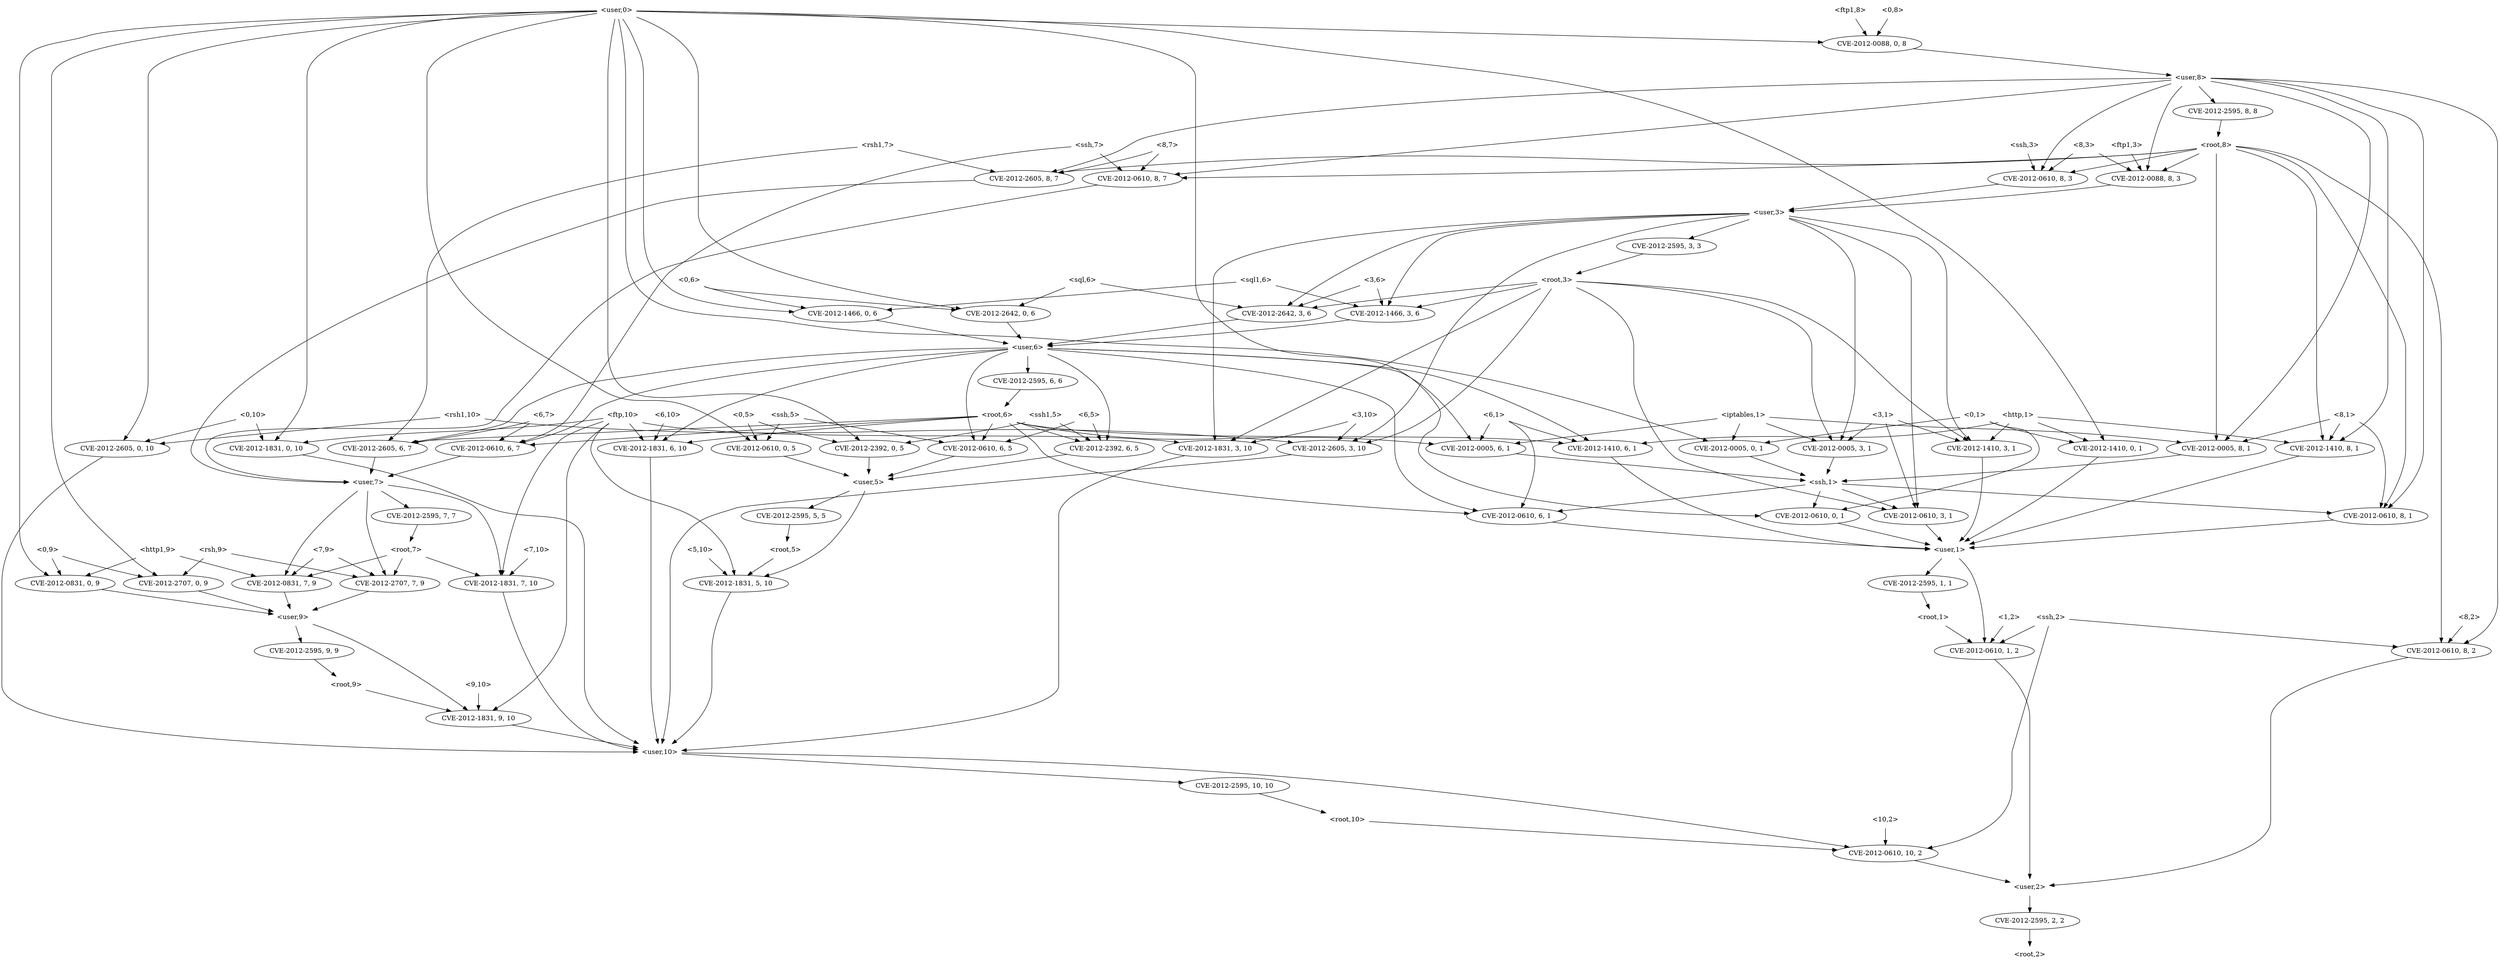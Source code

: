strict digraph {
	graph [bb="0,0,4546.2,2052"];
	node [label="\N"];
	"<8,1>"	 [height=0.5,
		pos="242.18,1170",
		shape=plaintext,
		width=0.75];
	"<v_iptables,8,1>"	 [height=0.5,
		label=<CVE-2012-0005, 8, 1>,
		pos="341.18,1098",
		width=2.4499];
	"<8,1>" -> "<v_iptables,8,1>"	 [pos="e,317.9,1115.5 266.4,1151.9 279.39,1142.7 295.55,1131.3 309.53,1121.4"];
	"<v_ssh,8,1>"	 [height=0.5,
		label=<CVE-2012-0610, 8, 1>,
		pos="227.18,954",
		width=2.4499];
	"<8,1>" -> "<v_ssh,8,1>"	 [pos="e,228.39,972.23 240.98,1151.8 238.38,1114.8 232.24,1027.2 229.1,982.39"];
	"<v_http,8,1>"	 [height=0.5,
		label=<CVE-2012-1410, 8, 1>,
		pos="536.18,1098",
		width=2.4499];
	"<8,1>" -> "<v_http,8,1>"	 [pos="e,481.03,1112.1 269.31,1162.5 314.85,1151.7 407.89,1129.5 471.15,1114.5"];
	"<ssh,1>"	 [height=0.5,
		pos="1009.2,1026",
		shape=plaintext,
		width=0.84028];
	"<v_iptables,8,1>" -> "<ssh,1>"	 [pos="e,978.81,1029 404.07,1085.3 415.72,1083.4 427.8,1081.5 439.18,1080 636.97,1053.7 875.09,1036.1 968.65,1029.7"];
	"<user,1>"	 [height=0.5,
		pos="1212.2,882",
		shape=plaintext,
		width=0.91667];
	"<v_ssh,8,1>" -> "<user,1>"	 [pos="e,1179,885.36 309.05,947.18 508.99,932.97 1016.9,896.88 1168.7,886.09"];
	"<v_http,8,1>" -> "<user,1>"	 [pos="e,1179,882.97 551.73,1080.3 570.61,1060.7 604.17,1028.5 638.18,1008 814.07,901.97 1068.4,885.4 1169,883.16"];
	"<root,5>"	 [height=0.5,
		pos="3897.2,882",
		shape=plaintext,
		width=0.89583];
	"<v_ftp,5,10>"	 [height=0.5,
		label=<CVE-2012-1831, 5, 10>,
		pos="3693.2,810",
		width=2.5686];
	"<root,5>" -> "<v_ftp,5,10>"	 [pos="e,3736.7,825.95 3864.9,869.91 3833.1,859.01 3784.1,842.18 3746.5,829.3"];
	"<user,10>"	 [height=0.5,
		pos="3076.2,450",
		shape=plaintext,
		width=1.0069];
	"<v_ftp,5,10>" -> "<user,10>"	 [pos="e,3112.5,453.34 3667.8,792.66 3634.7,769.18 3581.2,722.57 3581.2,667 3581.2,667 3581.2,667 3581.2,593 3581.2,498.22 3247.3,463.69\
 3122.5,454.09"];
	"<v_root,3,3>"	 [height=0.5,
		label=<CVE-2012-2595, 3, 3>,
		pos="1508.2,1530",
		width=2.4499];
	"<root,3>"	 [height=0.5,
		pos="1603.2,1458",
		shape=plaintext,
		width=0.89583];
	"<v_root,3,3>" -> "<root,3>"	 [pos="e,1579.8,1476.2 1530.7,1512.4 1543,1503.4 1558.3,1492 1571.8,1482.1"];
	"<v_sql,3,6>"	 [height=0.5,
		label=<CVE-2012-2642, 3, 6>,
		pos="2356.2,1386",
		width=2.4499];
	"<root,3>" -> "<v_sql,3,6>"	 [pos="e,2293.6,1398.7 1635.7,1455.4 1731.3,1450.5 2020.2,1434.2 2258.2,1404 2266.4,1403 2275,1401.7 2283.6,1400.4"];
	"<v_sql1,3,6>"	 [height=0.5,
		label=<CVE-2012-1466, 3, 6>,
		pos="2161.2,1386",
		width=2.4499];
	"<root,3>" -> "<v_sql1,3,6>"	 [pos="e,2088.1,1396.2 1635.6,1452.9 1720.7,1442.3 1952.8,1413.1 2078.2,1397.4"];
	"<v_ftp,3,10>"	 [height=0.5,
		label=<CVE-2012-1831, 3, 10>,
		pos="2370.2,1098",
		width=2.5686];
	"<root,3>" -> "<v_ftp,3,10>"	 [pos="e,2317.6,1112.9 1622.5,1439.8 1673,1395.8 1814.9,1278.8 1955.2,1224 2048.3,1187.6 2086,1229.1 2177.2,1188 2200.2,1177.6 2199.2,1164.4\
 2221.2,1152 2248.1,1136.8 2280.2,1124.7 2307.7,1115.9"];
	"<v_http,3,1>"	 [height=0.5,
		label=<CVE-2012-1410, 3, 1>,
		pos="1270.2,1098",
		width=2.4499];
	"<root,3>" -> "<v_http,3,1>"	 [pos="e,1275.8,1116.3 1570.8,1456.6 1492.3,1453.6 1298.2,1434.3 1298.2,1315 1298.2,1315 1298.2,1315 1298.2,1241 1298.2,1200.3 1287,1154.2\
 1278.7,1125.9"];
	"<v_ssh,3,1>"	 [height=0.5,
		label=<CVE-2012-0610, 3, 1>,
		pos="922.18,954",
		width=2.4499];
	"<root,3>" -> "<v_ssh,3,1>"	 [pos="e,871.08,968.8 1570.8,1455.2 1500.8,1450.9 1330.7,1437.4 1192.2,1404 1008.5,1359.7 937.09,1381.3 792.18,1260 724.62,1203.5 665.41\
,1156.4 709.18,1080 741.61,1023.4 810.76,989.9 861.51,972.06"];
	"<v_rsh1,3,10>"	 [height=0.5,
		label=<CVE-2012-2605, 3, 10>,
		pos="2166.2,1098",
		width=2.5686];
	"<root,3>" -> "<v_rsh1,3,10>"	 [pos="e,2122.8,1114 1613.3,1439.9 1639.3,1397.3 1713,1285.2 1803.2,1224 1844,1196.3 1861.5,1204 1908.2,1188 1979.1,1163.6 2061,1135.4 \
2113.1,1117.3"];
	"<v_iptables,3,1>"	 [height=0.5,
		label=<CVE-2012-0005, 3, 1>,
		pos="806.18,1098",
		width=2.4499];
	"<root,3>" -> "<v_iptables,3,1>"	 [pos="e,813.58,1116.1 1570.5,1454 1515.8,1448.3 1402.6,1433.7 1311.2,1404 1101,1335.6 1028.6,1334.6 863.18,1188 843.45,1170.5 827.91,1144.6\
 818.07,1125.2"];
	"<v_sql,0,6>"	 [height=0.5,
		label=<CVE-2012-2642, 0, 6>,
		pos="2551.2,1386",
		width=2.4499];
	"<user,6>"	 [height=0.5,
		pos="2551.2,1314",
		shape=plaintext,
		width=0.91667];
	"<v_sql,0,6>" -> "<user,6>"	 [pos="e,2551.2,1332.1 2551.2,1367.7 2551.2,1360 2551.2,1350.7 2551.2,1342.1"];
	"<v_rsh1,6,7>"	 [height=0.5,
		label=<CVE-2012-2605, 6, 7>,
		pos="2877.2,1098",
		width=2.4499];
	"<user,6>" -> "<v_rsh1,6,7>"	 [pos="e,2885.2,1116 2584.4,1313 2661.5,1312.2 2849.3,1305.5 2888.2,1260 2920.2,1222.6 2903.1,1160.7 2889.2,1125.6"];
	"<v_root,6,6>"	 [height=0.5,
		label=<CVE-2012-2595, 6, 6>,
		pos="2791.2,1242",
		width=2.4499];
	"<user,6>" -> "<v_root,6,6>"	 [pos="e,2742.6,1257.2 2584.3,1303.3 2622.6,1292.2 2686.3,1273.6 2733,1260"];
	"<v_http,6,1>"	 [height=0.5,
		label=<CVE-2012-1410, 6, 1>,
		pos="1929.2,1098",
		width=2.4499];
	"<user,6>" -> "<v_http,6,1>"	 [pos="e,1934.4,1116 2518,1313.3 2416.6,1313.7 2113.1,1310.7 2031.2,1260 1980.9,1228.9 1951.1,1162.8 1937.7,1125.7"];
	"<v_ssh,6,1>"	 [height=0.5,
		label=<CVE-2012-0610, 6, 1>,
		pos="1967.2,954",
		width=2.4499];
	"<user,6>" -> "<v_ssh,6,1>"	 [pos="e,1983.7,971.73 2518,1310.9 2405.4,1302.9 2045.2,1269.5 2045.2,1171 2045.2,1171 2045.2,1171 2045.2,1097 2045.2,1051.1 2013.5,1006.1\
 1990.5,979.39"];
	"<v_ssh1,6,5>"	 [height=0.5,
		label=<CVE-2012-2392, 6, 5>,
		pos="3873.2,1098",
		width=2.4499];
	"<user,6>" -> "<v_ssh1,6,5>"	 [pos="e,3808.9,1110.4 2584.2,1308.8 2652.8,1300 2815.7,1278.9 2952.2,1260 3063.2,1244.7 3343.8,1220.1 3451.2,1188 3487.4,1177.2 3492,1162.8\
 3528.2,1152 3634.5,1120.2 3665.6,1133.5 3775.2,1116 3782.9,1114.8 3790.9,1113.5 3798.8,1112.1"];
	"<v_iptables,6,1>"	 [height=0.5,
		label=<CVE-2012-0005, 6, 1>,
		pos="1697.2,1098",
		width=2.4499];
	"<user,6>" -> "<v_iptables,6,1>"	 [pos="e,1729.7,1114.9 2517.8,1311.4 2412.8,1306 2090,1287.6 1989.2,1260 1916.7,1240.2 1899.5,1228.5 1836.2,1188 1815.2,1174.6 1813.7,1166.1\
 1793.2,1152 1776.1,1140.3 1756.2,1129 1738.9,1119.8"];
	"<v_ssh,6,5>"	 [height=0.5,
		label=<CVE-2012-0610, 6, 5>,
		pos="4068.2,1098",
		width=2.4499];
	"<user,6>" -> "<v_ssh,6,5>"	 [pos="e,4008.1,1111.2 2584.2,1310.5 2671,1303.8 2912.8,1284.2 3113.2,1260 3330.4,1233.7 3384.4,1224.4 3600.2,1188 3741.9,1164.1 3906.8\
,1131.6 3998.2,1113.2"];
	"<v_ftp,6,10>"	 [height=0.5,
		label=<CVE-2012-1831, 6, 10>,
		pos="3076.2,1098",
		width=2.5686];
	"<user,6>" -> "<v_ftp,6,10>"	 [pos="e,3064.6,1115.9 2584.3,1310.7 2662,1305 2853.9,1288.4 2911.2,1260 2976.1,1227.9 3031.7,1160.7 3058.7,1124.1"];
	"<v_ssh,6,7>"	 [height=0.5,
		label=<CVE-2012-0610, 6, 7>,
		pos="2645.2,1098",
		width=2.4499];
	"<user,6>" -> "<v_ssh,6,7>"	 [pos="e,2607.5,1114.4 2547.9,1295.5 2543,1264.3 2537,1197.8 2564.2,1152 2572.3,1138.4 2585.4,1127.6 2598.8,1119.4"];
	"<v_rsh1,3,10>" -> "<user,10>"	 [pos="e,3039.7,453.27 2181.9,1080.1 2203.6,1054.9 2240.2,1005 2240.2,955 2240.2,955 2240.2,955 2240.2,593 2240.2,512.3 2853.5,465.67 3029.5\
,453.95"];
	"<v_ssh,10,2>"	 [height=0.5,
		label=<CVE-2012-0610, 10, 2>,
		pos="1248.2,234",
		width=2.5686];
	"<user,10>" -> "<v_ssh,10,2>"	 [pos="e,1319.2,245.57 3039.8,446.44 2944.7,439.63 2681,419.94 2462.2,396 2034.5,349.2 1524.3,275.78 1329.4,247.07"];
	"<v_root,10,10>"	 [height=0.5,
		label=<CVE-2012-2595, 10, 10>,
		pos="2568.2,378",
		width=2.7013];
	"<user,10>" -> "<v_root,10,10>"	 [pos="e,2643.7,389.41 3039.6,443.97 2959.5,432.92 2766.4,406.31 2653.7,390.79"];
	"<6,5>"	 [height=0.5,
		pos="3564.2,1170",
		shape=plaintext,
		width=0.75];
	"<6,5>" -> "<v_ssh1,6,5>"	 [pos="e,3808.3,1110.3 3591.3,1156.9 3595.8,1155.1 3600.6,1153.4 3605.2,1152 3640.5,1141.3 3732.1,1124 3798.3,1112.1"];
	"<6,5>" -> "<v_ssh,6,5>"	 [pos="e,4005,1110.7 3591.6,1156.3 3596.1,1154.7 3600.7,1153.1 3605.2,1152 3763.3,1112.4 3808.7,1137.9 3970.2,1116 3978.2,1114.9 3986.6\
,1113.6 3994.9,1112.3"];
	"<user,5>"	 [height=0.5,
		pos="3970.2,1026",
		shape=plaintext,
		width=0.91667];
	"<v_ssh1,6,5>" -> "<user,5>"	 [pos="e,3946.3,1044.2 3896.2,1080.4 3908.7,1071.4 3924.4,1060 3938.1,1050.1"];
	"<v_ssh,6,5>" -> "<user,5>"	 [pos="e,3994.3,1044.2 4045,1080.4 4032.3,1071.4 4016.4,1060 4002.6,1050.1"];
	"<root,1>"	 [height=0.5,
		pos="1283.2,738",
		shape=plaintext,
		width=0.89583];
	"<v_ssh,1,2>"	 [height=0.5,
		label=<CVE-2012-0610, 1, 2>,
		pos="1205.2,666",
		width=2.4499];
	"<root,1>" -> "<v_ssh,1,2>"	 [pos="e,1223.7,683.62 1263.9,719.7 1254,710.84 1241.9,699.92 1231.2,690.33"];
	"<user,2>"	 [height=0.5,
		pos="1127.2,162",
		shape=plaintext,
		width=0.91667];
	"<v_ssh,1,2>" -> "<user,2>"	 [pos="e,1127.2,180.05 1188.6,648.27 1165.7,623.26 1127.2,573.63 1127.2,523 1127.2,523 1127.2,523 1127.2,305 1127.2,265 1127.2,218.65 1127.2\
,190.08"];
	"<user,9>"	 [height=0.5,
		pos="2753.2,738",
		shape=plaintext,
		width=0.91667];
	"<v_ftp,9,10>"	 [height=0.5,
		label=<CVE-2012-1831, 9, 10>,
		pos="2929.2,522",
		width=2.5686];
	"<user,9>" -> "<v_ftp,9,10>"	 [pos="e,2876.5,536.85 2755.1,719.7 2759.5,687.5 2773.3,617.88 2812.2,576 2826.9,560.13 2847.3,548.68 2866.9,540.57"];
	"<v_root,9,9>"	 [height=0.5,
		label=<CVE-2012-2595, 9, 9>,
		pos="2906.2,666",
		width=2.4499];
	"<user,9>" -> "<v_root,9,9>"	 [pos="e,2872,682.64 2786.4,721.81 2808.7,711.59 2838.4,698 2862.7,686.91"];
	"<v_ftp,9,10>" -> "<user,10>"	 [pos="e,3040.4,468.04 2962.5,505.12 2982.8,495.44 3009.1,482.97 3031.2,472.43"];
	"<root,9>"	 [height=0.5,
		pos="2929.2,594",
		shape=plaintext,
		width=0.89583];
	"<v_root,9,9>" -> "<root,9>"	 [pos="e,2923.6,612.1 2911.9,647.7 2914.4,639.9 2917.5,630.51 2920.4,621.83"];
	"<v_root,2,2>"	 [height=0.5,
		label=<CVE-2012-2595, 2, 2>,
		pos="1127.2,90",
		width=2.4499];
	"<user,2>" -> "<v_root,2,2>"	 [pos="e,1127.2,108.1 1127.2,143.7 1127.2,135.98 1127.2,126.71 1127.2,118.11"];
	"<root,9>" -> "<v_ftp,9,10>"	 [pos="e,2929.2,540.1 2929.2,575.7 2929.2,567.98 2929.2,558.71 2929.2,550.11"];
	"<user,1>" -> "<v_ssh,1,2>"	 [pos="e,1189.9,683.76 1198.4,863.9 1191.2,853.99 1182.9,840.95 1178.2,828 1161.8,782.71 1155,766.04 1169.2,720 1172.2,710.06 1177.9,700.31\
 1183.8,691.93"];
	"<v_root,1,1>"	 [height=0.5,
		label=<CVE-2012-2595, 1, 1>,
		pos="1275.2,810",
		width=2.4499];
	"<user,1>" -> "<v_root,1,1>"	 [pos="e,1259.8,828.1 1227.8,863.7 1235.4,855.22 1244.7,844.86 1253.1,835.58"];
	"<v_root,1,1>" -> "<root,1>"	 [pos="e,1281.2,756.1 1277.2,791.7 1278,783.98 1279.1,774.71 1280.1,766.11"];
	"<3,6>"	 [height=0.5,
		pos="2100.2,1458",
		shape=plaintext,
		width=0.75];
	"<3,6>" -> "<v_sql1,3,6>"	 [pos="e,2146.3,1404.1 2115.3,1439.7 2122.6,1431.3 2131.5,1421.1 2139.5,1411.9"];
	"<3,6>" -> "<v_sql,3,6>"	 [pos="e,2296.2,1399.2 2127.3,1445.1 2131.9,1443.3 2136.6,1441.5 2141.2,1440 2188.9,1424.3 2243.8,1410.9 2286.2,1401.4"];
	"<v_sql1,3,6>" -> "<user,6>"	 [pos="e,2518.1,1321 2225.3,1373.6 2285.2,1362.8 2377.3,1346.4 2457.2,1332 2473.8,1329 2492,1325.7 2508,1322.8"];
	"<v_sql,3,6>" -> "<user,6>"	 [pos="e,2518.1,1326.9 2398,1370 2430.6,1358.3 2475.6,1342.1 2508.4,1330.4"];
	"<5,10>"	 [height=0.5,
		pos="3693.2,882",
		shape=plaintext,
		width=0.78472];
	"<5,10>" -> "<v_ftp,5,10>"	 [pos="e,3693.2,828.1 3693.2,863.7 3693.2,855.98 3693.2,846.71 3693.2,838.11"];
	"<v_ftp,7,10>"	 [height=0.5,
		label=<CVE-2012-1831, 7, 10>,
		pos="3216.2,810",
		width=2.5686];
	"<v_ftp,7,10>" -> "<user,10>"	 [pos="e,3098.6,468.03 3207.9,791.97 3195.9,765.77 3175.2,713.7 3175.2,667 3175.2,667 3175.2,667 3175.2,593 3175.2,544.38 3135.6,500.5 \
3106.5,474.78"];
	"<9,10>"	 [height=0.5,
		pos="2850.2,594",
		shape=plaintext,
		width=0.78472];
	"<9,10>" -> "<v_ftp,9,10>"	 [pos="e,2910.2,539.86 2869.7,575.7 2879.6,566.9 2891.8,556.08 2902.6,546.54"];
	"<0,6>"	 [height=0.5,
		pos="2807.2,1458",
		shape=plaintext,
		width=0.75];
	"<v_sql1,0,6>"	 [height=0.5,
		label=<CVE-2012-1466, 0, 6>,
		pos="2746.2,1386",
		width=2.4499];
	"<0,6>" -> "<v_sql1,0,6>"	 [pos="e,2761.1,1404.1 2792.1,1439.7 2784.8,1431.3 2775.9,1421.1 2767.8,1411.9"];
	"<0,6>" -> "<v_sql,0,6>"	 [pos="e,2611.2,1399.2 2780.1,1445.1 2775.5,1443.3 2770.7,1441.5 2766.2,1440 2718.5,1424.3 2663.5,1410.9 2621.1,1401.4"];
	"<v_sql1,0,6>" -> "<user,6>"	 [pos="e,2584.2,1326.9 2704.3,1370 2671.8,1358.3 2626.8,1342.1 2594,1330.4"];
	"<8,2>"	 [height=0.5,
		pos="56.182,738",
		shape=plaintext,
		width=0.75];
	"<v_ssh,8,2>"	 [height=0.5,
		label=<CVE-2012-0610, 8, 2>,
		pos="111.18,666",
		width=2.4499];
	"<8,2>" -> "<v_ssh,8,2>"	 [pos="e,97.743,684.1 69.777,719.7 76.304,711.39 84.25,701.28 91.428,692.14"];
	"<v_ssh,8,2>" -> "<user,2>"	 [pos="e,1094.2,163.59 182.6,655.25 300.07,637.2 521.18,593.81 521.18,523 521.18,523 521.18,523 521.18,305 521.18,189.29 945.32,167.8 1083.9\
,163.87"];
	"<root,10>"	 [height=0.5,
		pos="2149.2,306",
		shape=plaintext,
		width=1];
	"<v_root,10,10>" -> "<root,10>"	 [pos="e,2185.4,313.05 2498.5,365.36 2412.5,350.99 2268.6,326.95 2195.3,314.7"];
	"<root,10>" -> "<v_ssh,10,2>"	 [pos="e,1332.5,241.55 2113,302.19 1983.3,292.11 1538.7,257.57 1342.5,242.33"];
	"<ftp,10>"	 [height=0.5,
		pos="3296.2,1170",
		shape=plaintext,
		width=0.89583];
	"<ftp,10>" -> "<v_ftp,9,10>"	 [pos="e,3002.1,533.1 3299,1151.9 3308.3,1093.9 3337.2,900.23 3337.2,739 3337.2,739 3337.2,739 3337.2,665 3337.2,596.86 3131.6,553.91 3012.3\
,534.72"];
	"<v_ftp,0,10>"	 [height=0.5,
		label=<CVE-2012-1831, 0, 10>,
		pos="3674.2,1098",
		width=2.5686];
	"<ftp,10>" -> "<v_ftp,0,10>"	 [pos="e,3606.6,1110.4 3328.4,1161.9 3343,1158.7 3360.4,1155.1 3376.2,1152 3450.8,1137.4 3536.2,1122.4 3596.4,1112.1"];
	"<ftp,10>" -> "<v_ftp,5,10>"	 [pos="e,3670.2,827.52 3308.5,1151.8 3322.2,1133.2 3345.3,1103.2 3368.2,1080 3467.6,979.48 3601.8,877.63 3661.9,833.59"];
	"<ftp,10>" -> "<v_ftp,3,10>"	 [pos="e,2449.9,1107.2 3263.8,1165.7 3227.3,1162.1 3166,1156.1 3113.2,1152 2862.3,1132.4 2799,1136 2548.2,1116 2519.5,1113.7 2488.3,1110.9\
 2460.1,1108.1"];
	"<ftp,10>" -> "<v_ftp,7,10>"	 [pos="e,3230.7,828.11 3291.5,1151.7 3284.8,1125 3273.2,1072.5 3273.2,1027 3273.2,1027 3273.2,1027 3273.2,953 3273.2,912.46 3269.5,901.1\
 3253.2,864 3248.9,854.4 3242.9,844.74 3236.9,836.35"];
	"<ftp,10>" -> "<v_ftp,6,10>"	 [pos="e,3122.2,1113.6 3263.7,1158.7 3229.1,1147.7 3173.6,1130 3131.9,1116.7"];
	"<v_ftp,0,10>" -> "<user,10>"	 [pos="e,3112.6,454.04 3601.2,1086.9 3527.7,1072 3425.2,1036.7 3425.2,955 3425.2,955 3425.2,955 3425.2,593 3425.2,545.79 3406.5,530.14 \
3367.2,504 3327.8,477.82 3194.4,461.87 3122.7,454.99"];
	"<v_ftp,3,10>" -> "<user,10>"	 [pos="e,3072.3,468.39 2408.5,1081.6 2550.3,1024.5 3037.8,828.41 3038.2,828 3064.2,797.04 3057.2,779.45 3057.2,739 3057.2,739 3057.2,739\
 3057.2,593 3057.2,552.86 3064.7,506.9 3070.3,478.4"];
	"<v_ftp,6,10>" -> "<user,10>"	 [pos="e,3080,468.39 3080.9,1079.8 3087.3,1055.8 3098.2,1011 3102.2,972 3103.8,956.08 3102.5,952 3102.2,936 3100.6,848.4 3095.2,826.61 \
3095.2,739 3095.2,739 3095.2,739 3095.2,593 3095.2,552.86 3087.6,506.9 3082,478.4"];
	"<v_ssh,10,2>" -> "<user,2>"	 [pos="e,1156.8,180.12 1220.1,216.76 1203.9,207.41 1183.4,195.52 1165.7,185.29"];
	"<root,2>"	 [height=0.5,
		pos="1127.2,18",
		shape=plaintext,
		width=0.89583];
	"<user,8>"	 [height=0.5,
		pos="456.18,1890",
		shape=plaintext,
		width=0.91667];
	"<user,8>" -> "<v_http,8,1>"	 [pos="e,495.53,1114 423.01,1885.7 388.48,1880.6 334.85,1867.9 301.18,1836 270.19,1806.7 265.18,1789.7 265.18,1747 265.18,1747 265.18,1747\
 265.18,1385 265.18,1257.9 334.72,1234.8 431.18,1152 447.35,1138.1 467.79,1126.7 486.32,1118.1"];
	"<v_ssh,8,3>"	 [height=0.5,
		label=<CVE-2012-0610, 8, 3>,
		pos="728.18,1674",
		width=2.4499];
	"<user,8>" -> "<v_ssh,8,3>"	 [pos="e,724.25,1692.3 489.53,1879 539.16,1862.5 632.65,1825.2 689.18,1764 705.38,1746.5 715.59,1721.1 721.48,1701.9"];
	"<user,8>" -> "<v_ssh,8,1>"	 [pos="e,210.31,971.89 422.88,1885.2 378.26,1879.2 297.38,1865 234.18,1836 172.86,1807.8 111.18,1814.5 111.18,1747 111.18,1747 111.18,1747\
 111.18,1169 111.18,1092.3 169.54,1016.7 203.47,979.28"];
	"<v_rsh1,8,7>"	 [height=0.5,
		label=<CVE-2012-2605, 8, 7>,
		pos="1504.2,1674",
		width=2.4499];
	"<user,8>" -> "<v_rsh1,8,7>"	 [pos="e,1487,1691.7 489.44,1886.7 634.51,1876.1 1212.3,1830.8 1380.2,1764 1418.5,1748.8 1456,1719.2 1479.5,1698.4"];
	"<user,8>" -> "<v_ssh,8,2>"	 [pos="e,69.998,682.03 422.73,1888 363.14,1885.3 235.54,1874.9 136.18,1836 69.271,1809.8 1.1816,1818.9 1.1816,1747 1.1816,1747 1.1816,1747\
 1.1816,809 1.1816,768.55 -3.5449,752.76 20.182,720 30.395,705.9 45.604,694.95 60.677,686.77"];
	"<v_ftp1,8,3>"	 [height=0.5,
		label=<CVE-2012-0088, 8, 3>,
		pos="533.18,1674",
		width=2.4499];
	"<user,8>" -> "<v_ftp1,8,3>"	 [pos="e,531.42,1692.2 471.47,1872 479.6,1862.1 489.14,1849.1 495.18,1836 515.65,1791.7 525.68,1735.4 530.12,1702.4"];
	"<v_ssh,8,7>"	 [height=0.5,
		label=<CVE-2012-0610, 8, 7>,
		pos="1309.2,1674",
		width=2.4499];
	"<user,8>" -> "<v_ssh,8,7>"	 [pos="e,1255.8,1688.4 489.36,1880.7 616.88,1848.7 1076.8,1733.3 1246.1,1690.8"];
	"<user,8>" -> "<v_iptables,8,1>"	 [pos="e,329.41,1116 423.17,1887.6 382.75,1884.3 314.26,1873.1 270.18,1836 236.56,1807.7 227.18,1790.9 227.18,1747 227.18,1747 227.18,1747\
 227.18,1313 227.18,1272.5 291.7,1171.8 323.66,1124.4"];
	"<v_root,8,8>"	 [height=0.5,
		label=<CVE-2012-2595, 8, 8>,
		pos="398.18,1818",
		width=2.4499];
	"<user,8>" -> "<v_root,8,8>"	 [pos="e,412.35,1836.1 441.84,1871.7 434.89,1863.3 426.41,1853.1 418.78,1843.9"];
	"<user,3>"	 [height=0.5,
		pos="1450.2,1602",
		shape=plaintext,
		width=0.91667];
	"<v_ssh,8,3>" -> "<user,3>"	 [pos="e,1416.8,1606.2 806.13,1665.4 957.8,1650.7 1288.1,1618.7 1406.7,1607.2"];
	"<user,7>"	 [height=0.5,
		pos="2877.2,1026",
		shape=plaintext,
		width=0.91667];
	"<v_rsh1,8,7>" -> "<user,7>"	 [pos="e,2844,1029.4 1590.2,1669.8 1729.1,1663.8 1990.4,1648.8 2021.2,1620 2104.2,1542.4 1982.5,1447 2064.2,1368 2148.6,1286.2 2220.6,1383.6\
 2326.2,1332 2367.4,1311.9 2369.1,1293.8 2400.2,1260 2435.2,1221.9 2503.3,1105.8 2548.2,1080 2596.1,1052.5 2755.7,1036.5 2833.6,\
1030.2"];
	"<v_ftp1,8,3>" -> "<user,3>"	 [pos="e,1416.9,1603.9 595.25,1661.2 607.14,1659.2 619.52,1657.4 631.18,1656 926.43,1620.9 1284.5,1607.8 1406.8,1604.2"];
	"<v_ssh,8,7>" -> "<user,7>"	 [pos="e,2843.9,1029 1373.6,1661.6 1546.4,1630.8 2007.2,1547.1 2007.2,1531 2007.2,1531 2007.2,1531 2007.2,1457 2007.2,1415.4 2010,1400.3\
 2036.2,1368 2053.8,1346.3 2449.2,1133.2 2471.2,1116 2488.8,1102.3 2486.3,1090.1 2506.2,1080 2562.8,1051.2 2748.6,1035.5 2833.8,\
1029.7"];
	"<root,8>"	 [height=0.5,
		pos="417.18,1746",
		shape=plaintext,
		width=0.89583];
	"<v_root,8,8>" -> "<root,8>"	 [pos="e,412.54,1764.1 402.88,1799.7 405,1791.9 407.54,1782.5 409.9,1773.8"];
	"<user,3>" -> "<v_sql,3,6>"	 [pos="e,2319.8,1402.5 1483.3,1599.7 1560.9,1596.2 1760.6,1584.1 1923.2,1548 2020.7,1526.3 2042.5,1510.8 2136.2,1476 2197,1453.4 2266.2\
,1425 2310.5,1406.4"];
	"<user,3>" -> "<v_sql1,3,6>"	 [pos="e,2131.4,1403.2 1483.4,1601 1555.6,1600.2 1731,1593.1 1869.2,1548 1963.4,1517.2 1977.4,1487.8 2064.2,1440 2083.4,1429.4 2104.7,1417.8\
 2122.5,1408.1"];
	"<user,3>" -> "<v_ftp,3,10>"	 [pos="e,2347.1,1115.5 1483.3,1599.6 1538.5,1596.3 1652.3,1585.2 1740.2,1548 1742.3,1547.1 2212,1211.9 2338.9,1121.3"];
	"<user,3>" -> "<v_http,3,1>"	 [pos="e,1255.8,1116.1 1417,1597.5 1349.4,1588.2 1202.2,1556.9 1202.2,1459 1202.2,1459 1202.2,1459 1202.2,1241 1202.2,1196.6 1229.6,1151.4\
 1249.6,1124.3"];
	"<user,3>" -> "<v_ssh,3,1>"	 [pos="e,845.7,963.07 1416.8,1600 1295.9,1596.2 885.16,1581 837.18,1548 657.74,1424.6 635.35,1290.2 692.18,1080 701.85,1044.2 704.89,1030.7\
 734.18,1008 763.23,985.52 801.34,972.57 835.66,965.12"];
	"<user,3>" -> "<v_root,3,3>"	 [pos="e,1494,1548.1 1464.5,1583.7 1471.5,1575.3 1480,1565.1 1487.6,1555.9"];
	"<user,3>" -> "<v_rsh1,3,10>"	 [pos="e,2133.7,1115 1483.4,1595.5 1573.7,1579.6 1817.2,1530.2 1817.2,1459 1817.2,1459 1817.2,1459 1817.2,1313 1817.2,1277.3 2032,1165.9\
 2124.6,1119.5"];
	"<user,3>" -> "<v_iptables,3,1>"	 [pos="e,806.18,1116 1416.9,1600.9 1285,1599.4 806.18,1585.4 806.18,1459 806.18,1459 806.18,1459 806.18,1241 806.18,1201 806.18,1154.7 \
806.18,1126.1"];
	"<user,0>"	 [height=0.5,
		pos="3074.2,2034",
		shape=plaintext,
		width=0.91667];
	"<v_ssh,0,5>"	 [height=0.5,
		label=<CVE-2012-0610, 0, 5>,
		pos="4458.2,1098",
		width=2.4499];
	"<user,0>" -> "<v_ssh,0,5>"	 [pos="e,4451.1,1116.2 3107.2,2033.1 3314.1,2033.2 4423.2,2027.7 4423.2,1891 4423.2,1891 4423.2,1891 4423.2,1241 4423.2,1199.8 4437.2,1153.9\
 4447.5,1125.7"];
	"<v_http1,0,9>"	 [height=0.5,
		label=<CVE-2012-0831, 0, 9>,
		pos="2551.2,810",
		width=2.4499];
	"<user,0>" -> "<v_http1,0,9>"	 [pos="e,2562.6,828.19 3104.3,2015.9 3140.7,1992.7 3197.2,1947.6 3197.2,1891 3197.2,1891 3197.2,1891 3197.2,1169 3197.2,890.88 2865.5,1051.4\
 2632.2,900 2606.4,883.25 2583.5,856.34 2568.7,836.48"];
	"<v_rsh,0,9>"	 [height=0.5,
		label=<CVE-2012-2707, 0, 9>,
		pos="2356.2,810",
		width=2.4499];
	"<user,0>" -> "<v_rsh,0,9>"	 [pos="e,2399.4,825.79 3107.2,2029.3 3174.1,2019.7 3319.2,1987.9 3319.2,1891 3319.2,1891 3319.2,1891 3319.2,1313 3319.2,1250.4 3282.4,1243.9\
 3254.2,1188 3230.1,1140.3 3230.1,1125 3201.2,1080 3178.8,1045.2 3178.1,1028.5 3142.2,1008 3050.8,955.86 3011.2,993.31 2908.2,972\
 2784,946.33 2753.9,935.47 2632.2,900 2554,877.21 2464.4,847.68 2409,829.03"];
	"<v_ssh1,0,5>"	 [height=0.5,
		label=<CVE-2012-2392, 0, 5>,
		pos="4263.2,1098",
		width=2.4499];
	"<user,0>" -> "<v_ssh1,0,5>"	 [pos="e,4198.8,1110.4 3107.5,2031.7 3278.3,2024.8 4049.2,1988.3 4049.2,1891 4049.2,1891 4049.2,1891 4049.2,1241 4049.2,1194 4069.2,1180.9\
 4106.2,1152 4130.1,1133.3 4161,1121 4189,1113"];
	"<v_iptables,0,1>"	 [height=0.5,
		label=<CVE-2012-0005, 0, 1>,
		pos="1038.2,1098",
		width=2.4499];
	"<user,0>" -> "<v_iptables,0,1>"	 [pos="e,1042.9,1116.1 3041.1,2032.7 2879.5,2030.8 2171.5,2020.4 1955.2,1980 1431.6,1882.1 1218.1,1920.4 837.18,1548 778.22,1490.3 754.8\
,1441.5 792.18,1368 853.76,1246.9 977.6,1309.1 1039.2,1188 1048.9,1168.9 1047.8,1144.4 1044.7,1126"];
	"<v_rsh1,0,10>"	 [height=0.5,
		label=<CVE-2012-2605, 0, 10>,
		pos="3470.2,1098",
		width=2.5686];
	"<user,0>" -> "<v_rsh1,0,10>"	 [pos="e,3427.2,1113.9 3107.7,2030.5 3170.1,2025.1 3300.9,2010.3 3333.2,1980 3363,1951.9 3357.2,1932 3357.2,1891 3357.2,1891 3357.2,1891\
 3357.2,1241 3357.2,1200.6 3352.2,1184.6 3376.2,1152 3386.8,1137.6 3402.5,1126.6 3418.1,1118.4"];
	"<v_ftp1,0,8>"	 [height=0.5,
		label=<CVE-2012-0088, 0, 8>,
		pos="611.18,1962",
		width=2.4499];
	"<user,0>" -> "<v_ftp1,0,8>"	 [pos="e,692.16,1969.2 3041.1,2032.7 2839.4,2031 1753.2,2019.9 868.18,1980 813.13,1977.5 751.53,1973.5 702.44,1970"];
	"<user,0>" -> "<v_sql,0,6>"	 [pos="e,2588.6,1402.4 3041.1,2022.7 3017.8,2014.2 2986.9,2000.2 2965.2,1980 2931.6,1948.9 2913.2,1936.8 2913.2,1891 2913.2,1891 2913.2\
,1891 2913.2,1745 2913.2,1569.6 2695.8,1451.1 2597.9,1406.6"];
	"<user,0>" -> "<v_ftp,0,10>"	 [pos="e,3603.4,1109.6 3107.2,2029.4 3208.7,2017.6 3509.2,1975.5 3509.2,1891 3509.2,1891 3509.2,1891 3509.2,1241 3509.2,1200.6 3501.6,1182.5\
 3528.2,1152 3545.1,1132.6 3569.6,1120.3 3593.8,1112.5"];
	"<user,0>" -> "<v_sql1,0,6>"	 [pos="e,2787.8,1402 3044.1,2015.9 3007.7,1992.7 2951.2,1947.6 2951.2,1891 2951.2,1891 2951.2,1891 2951.2,1745 2951.2,1666.1 2864.2,1463.9\
 2843.2,1440 2830.7,1425.8 2813.4,1414.6 2796.9,1406.3"];
	"<v_http,0,1>"	 [height=0.5,
		label=<CVE-2012-1410, 0, 1>,
		pos="1465.2,1098",
		width=2.4499];
	"<user,0>" -> "<v_http,0,1>"	 [pos="e,1513.6,1113.1 3041,2031.7 2870.7,2024.8 2102.2,1988 2102.2,1891 2102.2,1891 2102.2,1891 2102.2,1673 2102.2,1447 1741.2,1541 1741.2\
,1315 1741.2,1315 1741.2,1315 1741.2,1241 1741.2,1192.4 1604.1,1141.8 1523.2,1116.1"];
	"<v_ssh,0,1>"	 [height=0.5,
		label=<CVE-2012-0610, 0, 1>,
		pos="1154.2,954",
		width=2.4499];
	"<user,0>" -> "<v_ssh,0,1>"	 [pos="e,1221.2,965.75 3040.8,2032.3 2901.2,2029.4 2365.1,2015.9 2200.2,1980 2092.7,1956.6 1969.2,2001 1969.2,1891 1969.2,1891 1969.2,1891\
 1969.2,1601 1969.2,1362.7 1874.1,1284.7 1676.2,1152 1645.1,1131.2 1631,1137.1 1600.2,1116 1581,1102.9 1582.3,1091.7 1562.2,1080\
 1456.1,1018.2 1316.5,984.02 1231.1,967.61"];
	"<v_ssh,0,5>" -> "<user,5>"	 [pos="e,4003.4,1031.1 4394.2,1085.6 4382.9,1083.6 4371.2,1081.7 4360.2,1080 4234.5,1060.6 4085.5,1041.4 4013.4,1032.4"];
	"<v_http1,0,9>" -> "<user,9>"	 [pos="e,2720.1,750.48 2594,794.15 2628.3,782.28 2676.1,765.72 2710.3,753.85"];
	"<v_rsh,0,9>" -> "<user,9>"	 [pos="e,2720.2,744.82 2420.9,797.6 2502.4,783.23 2640.2,758.92 2710,746.62"];
	"<v_ssh1,0,5>" -> "<user,5>"	 [pos="e,4003.2,1034.9 4208.1,1083.8 4151.5,1070.3 4064.7,1049.6 4013,1037.2"];
	"<v_iptables,0,1>" -> "<ssh,1>"	 [pos="e,1016.3,1044.3 1031.2,1080.1 1027.9,1072.2 1023.9,1062.6 1020.3,1053.8"];
	"<v_rsh1,0,10>" -> "<user,10>"	 [pos="e,3112.5,451.31 3445.8,1080.4 3433.8,1071 3420,1058.3 3411.2,1044 3389.7,1009.1 3387.2,995.97 3387.2,955 3387.2,955 3387.2,955 3387.2\
,593 3387.2,478.07 3209.3,455.76 3122.6,451.71"];
	"<v_ftp1,0,8>" -> "<user,8>"	 [pos="e,489.26,1905.9 576.4,1945.3 553.39,1934.9 523.07,1921.2 498.64,1910.2"];
	"<v_http,0,1>" -> "<user,1>"	 [pos="e,1232.3,900.01 1445.3,1080.2 1400.5,1042.3 1291.6,950.15 1240,906.57"];
	"<v_ssh,0,1>" -> "<user,1>"	 [pos="e,1197.9,900.28 1168.2,936.05 1175.2,927.67 1183.7,917.38 1191.4,908.1"];
	"<0,10>"	 [height=0.5,
		pos="3414.2,1170",
		shape=plaintext,
		width=0.78472];
	"<0,10>" -> "<v_ftp,0,10>"	 [pos="e,3613.2,1111.5 3442.7,1157.1 3447.5,1155.3 3452.4,1153.5 3457.2,1152 3505.3,1136.7 3560.5,1123.3 3603.2,1113.8"];
	"<0,10>" -> "<v_rsh1,0,10>"	 [pos="e,3456.5,1116.1 3428,1151.7 3434.7,1143.4 3442.8,1133.3 3450.1,1124.1"];
	"<ssh,1>" -> "<v_ssh,6,1>"	 [pos="e,1885.8,960.95 1039.4,1022.8 1167.5,1013.4 1667.9,976.87 1875.8,961.67"];
	"<ssh,1>" -> "<v_ssh,3,1>"	 [pos="e,942.84,971.62 987.68,1007.7 976.56,998.75 962.83,987.71 950.83,978.05"];
	"<ssh,1>" -> "<v_ssh,8,1>"	 [pos="e,306.26,962.08 978.53,1022.3 868.47,1012.4 490.61,978.58 316.43,962.99"];
	"<ssh,1>" -> "<v_ssh,0,1>"	 [pos="e,1121.6,970.75 1039.6,1010.3 1060.7,1000.1 1089,986.45 1112.3,975.23"];
	"<v_ssh,6,1>" -> "<user,1>"	 [pos="e,1245.2,884.7 1903.4,941.52 1890.7,939.48 1877.6,937.53 1865.2,936 1636.3,907.69 1360.3,890.97 1255.4,885.25"];
	"<v_ssh,3,1>" -> "<user,1>"	 [pos="e,1179.1,890.99 976.73,939.83 1032.6,926.36 1118.2,905.69 1169.3,893.34"];
	"<v_http,3,1>" -> "<user,1>"	 [pos="e,1228.4,900.23 1271,1079.9 1271.8,1049.7 1270.7,985.48 1251.2,936 1247.3,926.12 1241.1,916.42 1234.7,908.08"];
	"<v_iptables,3,1>" -> "<ssh,1>"	 [pos="e,978.72,1037.5 849.23,1082.2 884.61,1070 934.37,1052.8 968.95,1040.9"];
	"<0,1>"	 [height=0.5,
		pos="1147.2,1170",
		shape=plaintext,
		width=0.75];
	"<0,1>" -> "<v_http,0,1>"	 [pos="e,1407.6,1111.7 1174.3,1163 1223.3,1152.2 1328.1,1129.2 1397.6,1113.9"];
	"<0,1>" -> "<v_ssh,0,1>"	 [pos="e,1153.6,972.23 1147.7,1151.8 1149,1114.8 1151.8,1027.2 1153.3,982.39"];
	"<0,1>" -> "<v_iptables,0,1>"	 [pos="e,1063.8,1115.5 1120.5,1151.9 1106.1,1142.6 1088.1,1131 1072.6,1121.1"];
	"<ssh,7>"	 [height=0.5,
		pos="1694.2,1746",
		shape=plaintext,
		width=0.84028];
	"<ssh,7>" -> "<v_ssh,6,7>"	 [pos="e,2648.9,1116.1 1724.5,1740.2 1899,1712.2 2769.9,1568.4 2843.2,1476 2873,1438.4 2865,1410.8 2843.2,1368 2806,1295.1 2741.7,1326.6\
 2694.2,1260 2678.7,1238.3 2660.4,1165.9 2651.2,1126"];
	"<ssh,7>" -> "<v_ssh,8,7>"	 [pos="e,1372.7,1686.5 1663.6,1739.4 1603.3,1728.5 1467.5,1703.8 1382.5,1688.3"];
	"<v_ssh,6,7>" -> "<user,7>"	 [pos="e,2844.2,1039.3 2696.5,1083.3 2733.8,1073.1 2785.4,1058.5 2830.2,1044 2831.6,1043.5 2833,1043.1 2834.5,1042.6"];
	"<http,1>"	 [height=0.5,
		pos="1402.2,1170",
		shape=plaintext,
		width=0.89583];
	"<http,1>" -> "<v_http,6,1>"	 [pos="e,1857.2,1108.6 1434.8,1164.7 1515.9,1153.9 1728.9,1125.6 1847.1,1109.9"];
	"<http,1>" -> "<v_http,0,1>"	 [pos="e,1449.8,1116.1 1417.8,1151.7 1425.4,1143.2 1434.7,1132.9 1443.1,1123.6"];
	"<http,1>" -> "<v_http,3,1>"	 [pos="e,1300.3,1115 1369.9,1151.9 1351.6,1142.2 1328.5,1129.9 1309.2,1119.7"];
	"<http,1>" -> "<v_http,8,1>"	 [pos="e,613.22,1106.9 1369.9,1166.5 1327.2,1163.1 1249.5,1157.1 1183.2,1152 972.53,1135.8 919.66,1134.3 709.18,1116 681.2,1113.6 650.7\
,1110.7 623.21,1107.9"];
	"<v_http,6,1>" -> "<user,1>"	 [pos="e,1245.4,892.91 1881.6,1082.8 1749.7,1043.4 1381.2,933.43 1255.1,895.81"];
	"<iptables,1>"	 [height=0.5,
		pos="915.18,1170",
		shape=plaintext,
		width=1.1944];
	"<iptables,1>" -> "<v_iptables,6,1>"	 [pos="e,1626.5,1108.8 958.38,1154 961.33,1153.2 964.29,1152.6 967.18,1152 1227.4,1102.4 1298.4,1140.6 1562.2,1116 1579.7,1114.4 1598.4\
,1112.3 1616.2,1110.1"];
	"<iptables,1>" -> "<v_iptables,8,1>"	 [pos="e,404.62,1110.6 872.08,1165.1 788.42,1157.3 598.27,1138.6 439.18,1116 431.22,1114.9 422.91,1113.6 414.65,1112.2"];
	"<iptables,1>" -> "<v_iptables,3,1>"	 [pos="e,831.82,1115.5 888.52,1151.9 874.08,1142.6 856.08,1131 840.6,1121.1"];
	"<iptables,1>" -> "<v_iptables,0,1>"	 [pos="e,1009.7,1115.2 945.27,1151.9 961.99,1142.4 982.93,1130.4 1000.7,1120.3"];
	"<v_iptables,6,1>" -> "<ssh,1>"	 [pos="e,1039.5,1029.6 1625.1,1087.5 1604.7,1085 1582.6,1082.3 1562.2,1080 1370.6,1058.8 1141.2,1038.4 1049.7,1030.5"];
	"<ssh1,5>"	 [height=0.5,
		pos="3930.2,1170",
		shape=plaintext,
		width=0.94444];
	"<ssh1,5>" -> "<v_ssh1,6,5>"	 [pos="e,3887.1,1116.1 3916.1,1151.7 3909.3,1143.3 3900.9,1133.1 3893.4,1123.9"];
	"<ssh1,5>" -> "<v_ssh1,0,5>"	 [pos="e,4204,1111.4 3964.3,1161.8 4018.1,1150.5 4123.8,1128.3 4193.9,1113.6"];
	"<root,8>" -> "<v_http,8,1>"	 [pos="e,508.88,1115.2 417.18,1728 417.18,1701.3 417.18,1648.1 417.18,1603 417.18,1603 417.18,1603 417.18,1241 417.18,1188.7 465.25,1145.5\
 500.29,1121"];
	"<root,8>" -> "<v_ssh,8,3>"	 [pos="e,671.16,1687.8 449.58,1737.7 499.45,1726.5 596.08,1704.7 661.37,1690"];
	"<root,8>" -> "<v_ssh,8,1>"	 [pos="e,219.12,972.12 400.69,1727.8 378.34,1702.5 341.18,1653.1 341.18,1603 341.18,1603 341.18,1603 341.18,1385 341.18,1308.3 334.14,1277.5\
 279.18,1224 253.25,1198.8 225.28,1218.7 206.18,1188 165.72,1122.9 196.3,1027.2 215.19,981.38"];
	"<root,8>" -> "<v_rsh1,8,7>"	 [pos="e,1442.7,1686.9 449.57,1739.3 472.78,1735.5 504.81,1730.7 533.18,1728 919.82,1691.8 1020.1,1733.3 1406.2,1692 1414.8,1691.1 1423.8\
,1689.9 1432.7,1688.5"];
	"<root,8>" -> "<v_ssh,8,2>"	 [pos="e,111.18,684.05 390.17,1728 356.45,1704.4 303.18,1658.3 303.18,1603 303.18,1603 303.18,1603 303.18,1385 303.18,1283.6 229.87,1280.4\
 188.18,1188 143.33,1088.6 111.18,1064.1 111.18,955 111.18,955 111.18,955 111.18,809 111.18,769 111.18,722.65 111.18,694.08"];
	"<root,8>" -> "<v_ftp1,8,3>"	 [pos="e,506.29,1691.2 445.56,1727.9 461.18,1718.5 480.72,1706.7 497.38,1696.6"];
	"<root,8>" -> "<v_ssh,8,7>"	 [pos="e,1223.7,1678.7 449.6,1739.6 472.81,1735.8 504.85,1731 533.18,1728 777.55,1701.8 1066.7,1686.1 1213.4,1679.2"];
	"<root,8>" -> "<v_iptables,8,1>"	 [pos="e,345.11,1116.3 409.49,1727.9 398.39,1701.6 379.18,1649.4 379.18,1603 379.18,1603 379.18,1603 379.18,1385 379.18,1289.1 357.94,1176.8\
 347.22,1126.1"];
	"<6,10>"	 [height=0.5,
		pos="3076.2,1170",
		shape=plaintext,
		width=0.78472];
	"<6,10>" -> "<v_ftp,6,10>"	 [pos="e,3076.2,1116.1 3076.2,1151.7 3076.2,1144 3076.2,1134.7 3076.2,1126.1"];
	"<0,8>"	 [height=0.5,
		pos="650.18,2034",
		shape=plaintext,
		width=0.75];
	"<0,8>" -> "<v_ftp1,0,8>"	 [pos="e,620.71,1980.1 640.54,2015.7 636.05,2007.6 630.62,1997.9 625.66,1989"];
	"<10,2>"	 [height=0.5,
		pos="1184.2,306",
		shape=plaintext,
		width=0.78472];
	"<10,2>" -> "<v_ssh,10,2>"	 [pos="e,1232.5,252.1 1200,287.7 1207.8,279.22 1217.2,268.86 1225.7,259.58"];
	"<v_root,5,5>"	 [height=0.5,
		label=<CVE-2012-2595, 5, 5>,
		pos="3955.2,954",
		width=2.4499];
	"<user,5>" -> "<v_root,5,5>"	 [pos="e,3958.8,972.1 3966.5,1007.7 3964.8,999.98 3962.8,990.71 3961,982.11"];
	"<user,5>" -> "<v_ftp,5,10>"	 [pos="e,3707.1,827.93 3937,1012.7 3913.9,1003.3 3882.8,989.13 3858.2,972 3799.8,931.39 3742.9,869.55 3713.6,835.55"];
	"<ftp1,3>"	 [height=0.5,
		pos="575.18,1746",
		shape=plaintext,
		width=0.89583];
	"<ftp1,3>" -> "<v_ftp1,8,3>"	 [pos="e,543.44,1692.1 564.8,1727.7 559.92,1719.6 554,1709.7 548.6,1700.7"];
	"<v_root,7,7>"	 [height=0.5,
		label=<CVE-2012-2595, 7, 7>,
		pos="3005.2,954",
		width=2.4499];
	"<root,7>"	 [height=0.5,
		pos="2991.2,882",
		shape=plaintext,
		width=0.89583];
	"<v_root,7,7>" -> "<root,7>"	 [pos="e,2994.6,900.1 3001.7,935.7 3000.2,927.98 2998.3,918.71 2996.6,910.11"];
	"<v_http1,7,9>"	 [height=0.5,
		label=<CVE-2012-0831, 7, 9>,
		pos="2941.2,810",
		width=2.4499];
	"<root,7>" -> "<v_http1,7,9>"	 [pos="e,2953.4,828.1 2978.8,863.7 2972.9,855.47 2965.8,845.48 2959.3,836.42"];
	"<root,7>" -> "<v_ftp,7,10>"	 [pos="e,3169.3,825.58 3023.9,870.82 3059.4,859.78 3116.8,841.93 3159.6,828.6"];
	"<v_rsh,7,9>"	 [height=0.5,
		label=<CVE-2012-2707, 7, 9>,
		pos="2746.2,810",
		width=2.4499];
	"<root,7>" -> "<v_rsh,7,9>"	 [pos="e,2795.5,825.09 2958.9,871.78 2919.9,860.63 2853.5,841.65 2805.2,827.86"];
	"<v_rsh1,6,7>" -> "<user,7>"	 [pos="e,2877.2,1044.1 2877.2,1079.7 2877.2,1072 2877.2,1062.7 2877.2,1054.1"];
	"<user,7>" -> "<v_root,7,7>"	 [pos="e,2975.9,970.99 2908.5,1007.9 2926.2,998.21 2948.4,986.05 2967.1,975.83"];
	"<user,7>" -> "<v_http1,7,9>"	 [pos="e,2936,828.23 2882.3,1007.8 2893.4,970.68 2919.8,882.44 2933.2,837.82"];
	"<user,7>" -> "<v_ftp,7,10>"	 [pos="e,3203.8,828.16 2910.2,1024.4 2956.9,1022.1 3042.8,1012.1 3102.2,972 3150.8,939.13 3144.2,911.85 3178.2,864 3184.6,855 3191.6,845.17\
 3197.9,836.44"];
	"<user,7>" -> "<v_rsh,7,9>"	 [pos="e,2745.9,828.29 2854.4,1007.9 2827.2,986.1 2782.5,945.68 2760.2,900 2750.8,880.73 2747.4,856.58 2746.3,838.29"];
	"<v_root,2,2>" -> "<root,2>"	 [pos="e,1127.2,36.104 1127.2,71.697 1127.2,63.983 1127.2,54.712 1127.2,46.112"];
	"<0,9>"	 [height=0.5,
		pos="2378.2,882",
		shape=plaintext,
		width=0.75];
	"<0,9>" -> "<v_http1,0,9>"	 [pos="e,2513.4,826.28 2405.2,870.06 2431.6,859.4 2472.2,842.96 2503.9,830.13"];
	"<0,9>" -> "<v_rsh,0,9>"	 [pos="e,2361.6,828.1 2372.7,863.7 2370.3,855.9 2367.3,846.51 2364.6,837.83"];
	"<8,3>"	 [height=0.5,
		pos="653.18,1746",
		shape=plaintext,
		width=0.75];
	"<8,3>" -> "<v_ftp1,8,3>"	 [pos="e,561.14,1691.3 625.95,1729.1 609.46,1719.5 588.21,1707.1 570.21,1696.6"];
	"<8,3>" -> "<v_ssh,8,3>"	 [pos="e,710.11,1691.9 671.72,1727.7 681.05,1719 692.51,1708.3 702.66,1698.8"];
	"<ssh,5>"	 [height=0.5,
		pos="4145.2,1170",
		shape=plaintext,
		width=0.84028];
	"<ssh,5>" -> "<v_ssh,0,5>"	 [pos="e,4401,1111.8 4175.5,1162.2 4224.9,1151.2 4324.2,1129 4391,1114"];
	"<ssh,5>" -> "<v_ssh,6,5>"	 [pos="e,4086.5,1115.6 4126.1,1151.7 4116.5,1142.9 4104.6,1132.1 4094.1,1122.6"];
	"<v_root,5,5>" -> "<root,5>"	 [pos="e,3911.5,900.28 3941.1,936.05 3934.2,927.67 3925.7,917.38 3918,908.1"];
	"<6,1>"	 [height=0.5,
		pos="1872.2,1170",
		shape=plaintext,
		width=0.75];
	"<6,1>" -> "<v_http,6,1>"	 [pos="e,1915.3,1116.1 1886.3,1151.7 1893.1,1143.3 1901.4,1133.1 1908.9,1123.9"];
	"<6,1>" -> "<v_iptables,6,1>"	 [pos="e,1736.2,1114.3 1844.9,1157.6 1840.3,1155.7 1835.6,1153.8 1831.2,1152 1802.9,1140.5 1771.2,1128 1745.7,1118"];
	"<6,1>" -> "<v_ssh,6,1>"	 [pos="e,1938.8,971.18 1854.4,1151.6 1845.9,1142 1836.6,1129.3 1832.2,1116 1827.1,1100.8 1825.8,1094.7 1832.2,1080 1852.1,1034.5 1897.7\
,998.1 1930.4,976.58"];
	"<rsh,9>"	 [height=0.5,
		pos="2476.2,882",
		shape=plaintext,
		width=0.81944];
	"<rsh,9>" -> "<v_rsh,0,9>"	 [pos="e,2384,827.23 2446.8,863.88 2430.5,854.36 2410.1,842.44 2392.7,832.33"];
	"<rsh,9>" -> "<v_rsh,7,9>"	 [pos="e,2693.8,824.58 2505.8,873.31 2548.5,862.25 2628.1,841.61 2684,827.12"];
	"<v_rsh,7,9>" -> "<user,9>"	 [pos="e,2751.5,756.1 2747.9,791.7 2748.7,783.98 2749.6,774.71 2750.5,766.11"];
	"<v_http1,7,9>" -> "<user,9>"	 [pos="e,2786.2,751.31 2900.9,793.98 2869.9,782.44 2827.2,766.54 2795.6,754.81"];
	"<ssh,2>"	 [height=0.5,
		pos="1089.2,738",
		shape=plaintext,
		width=0.84028];
	"<ssh,2>" -> "<v_ssh,10,2>"	 [pos="e,1244.5,252.29 1089.2,719.95 1089.2,693.29 1089.2,640.11 1089.2,595 1089.2,595 1089.2,595 1089.2,521 1089.2,415.61 1176.1,419.24\
 1221.2,324 1230.6,304.12 1237.6,280.19 1242.2,262.15"];
	"<ssh,2>" -> "<v_ssh,1,2>"	 [pos="e,1178.3,683.23 1117.6,719.88 1133.2,710.45 1152.7,698.66 1169.4,688.61"];
	"<ssh,2>" -> "<v_ssh,8,2>"	 [pos="e,192.91,672.85 1058.8,734.83 928.7,725.51 414.78,688.73 203.07,673.58"];
	"<7,10>"	 [height=0.5,
		pos="3216.2,882",
		shape=plaintext,
		width=0.78472];
	"<7,10>" -> "<v_ftp,7,10>"	 [pos="e,3216.2,828.1 3216.2,863.7 3216.2,855.98 3216.2,846.71 3216.2,838.11"];
	"<root,6>"	 [height=0.5,
		pos="2808.2,1170",
		shape=plaintext,
		width=0.89583];
	"<root,6>" -> "<v_rsh1,6,7>"	 [pos="e,2860.3,1116.1 2825.2,1151.7 2833.7,1143.1 2844,1132.7 2853.2,1123.3"];
	"<root,6>" -> "<v_http,6,1>"	 [pos="e,1999.8,1108.9 2775.5,1154.6 2772.4,1153.6 2769.3,1152.7 2766.2,1152 2461.2,1084.5 2375.4,1143.5 2064.2,1116 2046.7,1114.5 2027.9\
,1112.4 2010.2,1110.2"];
	"<root,6>" -> "<v_ssh,6,1>"	 [pos="e,2049.8,960.47 2800.5,1151.7 2790.3,1131.1 2770.3,1097.1 2742.2,1080 2628.8,1011.1 2239.6,974.69 2059.7,961.21"];
	"<root,6>" -> "<v_ssh1,6,5>"	 [pos="e,3811.4,1110.9 2840.5,1166.4 2885,1162.8 2967.6,1156.3 3038.2,1152 3365.5,1131.9 3449.2,1152.1 3775.2,1116 3783.7,1115.1 3792.6\
,1113.8 3801.5,1112.5"];
	"<root,6>" -> "<v_iptables,6,1>"	 [pos="e,1767.1,1109 2775.5,1154.5 2772.4,1153.5 2769.3,1152.7 2766.2,1152 2563.1,1108.4 2039.2,1133 1832.2,1116 1814.3,1114.5 1795.2,1112.4\
 1777.1,1110.2"];
	"<root,6>" -> "<v_ssh,6,5>"	 [pos="e,4006.7,1111 2840.5,1166.2 2885,1162.5 2967.6,1156 3038.2,1152 3452.1,1128.7 3557.9,1159.5 3970.2,1116 3978.8,1115.1 3987.8,1113.9\
 3996.7,1112.5"];
	"<root,6>" -> "<v_ftp,6,10>"	 [pos="e,3023.2,1112.8 2840.5,1160.6 2883.2,1149.4 2959.2,1129.6 3013.3,1115.4"];
	"<root,6>" -> "<v_ssh,6,7>"	 [pos="e,2681.4,1114.6 2775.6,1155 2751.2,1144.5 2717.6,1130.1 2690.7,1118.5"];
	"<rsh1,7>"	 [height=0.5,
		pos="1859.2,1746",
		shape=plaintext,
		width=0.92361];
	"<rsh1,7>" -> "<v_rsh1,8,7>"	 [pos="e,1565.2,1687 1825.8,1738.4 1768.7,1727.2 1651.2,1704 1575.2,1689"];
	"<rsh1,7>" -> "<v_rsh1,6,7>"	 [pos="e,2901,1115.5 1892.5,1743.9 2078.9,1736.7 2983.2,1690.2 2983.2,1459 2983.2,1459 2983.2,1459 2983.2,1241 2983.2,1190.9 2940.2,1147\
 2909,1121.8"];
	"<rsh1,10>"	 [height=0.5,
		pos="2610.2,1170",
		shape=plaintext,
		width=1.0278];
	"<rsh1,10>" -> "<v_rsh1,3,10>"	 [pos="e,2233.6,1110.4 2573,1163.4 2510.1,1153.8 2379,1133.8 2268.2,1116 2260.2,1114.7 2252,1113.4 2243.7,1112"];
	"<rsh1,10>" -> "<v_rsh1,0,10>"	 [pos="e,3383.2,1104.3 2647.2,1160.4 2661.8,1157.3 2678.7,1154.1 2694.2,1152 2759.8,1143.2 3179.8,1116.8 3373.1,1104.9"];
	"<sql,6>"	 [height=0.5,
		pos="2419.2,1458",
		shape=plaintext,
		width=0.8125];
	"<sql,6>" -> "<v_sql,3,6>"	 [pos="e,2371.6,1404.1 2403.6,1439.7 2396,1431.2 2386.7,1420.9 2378.3,1411.6"];
	"<sql,6>" -> "<v_sql,0,6>"	 [pos="e,2521.1,1403 2448.5,1441.5 2467.2,1431.5 2491.7,1418.6 2512,1407.8"];
	"<3,1>"	 [height=0.5,
		pos="1003.2,1170",
		shape=plaintext,
		width=0.75];
	"<3,1>" -> "<v_http,3,1>"	 [pos="e,1218.4,1112.6 1030.3,1161.9 1071.8,1151 1152.3,1129.9 1208.5,1115.2"];
	"<3,1>" -> "<v_iptables,3,1>"	 [pos="e,854.29,1113.1 975.82,1155.7 972.92,1154.4 970.01,1153.1 967.18,1152 933.52,1138.6 894.98,1125.8 864.05,1116.2"];
	"<3,1>" -> "<v_ssh,3,1>"	 [pos="e,920.3,972.18 976.06,1152.7 963.31,1143.6 949.19,1131 941.18,1116 918.45,1073.4 917.64,1015.7 919.59,982.16"];
	"<0,5>"	 [height=0.5,
		pos="4298.2,1170",
		shape=plaintext,
		width=0.75];
	"<0,5>" -> "<v_ssh,0,5>"	 [pos="e,4422.8,1114.5 4325.3,1157.1 4349.4,1146.6 4385.1,1131 4413.5,1118.6"];
	"<0,5>" -> "<v_ssh1,0,5>"	 [pos="e,4271.7,1116.1 4289.5,1151.7 4285.5,1143.7 4280.7,1134.1 4276.3,1125.3"];
	"<ssh,3>"	 [height=0.5,
		pos="767.18,1746",
		shape=plaintext,
		width=0.84028];
	"<ssh,3>" -> "<v_ssh,8,3>"	 [pos="e,737.71,1692.1 757.54,1727.7 753.05,1719.6 747.62,1709.9 742.66,1701"];
	"<sql1,6>"	 [height=0.5,
		pos="2564.2,1458",
		shape=plaintext,
		width=0.91667];
	"<sql1,6>" -> "<v_sql1,3,6>"	 [pos="e,2226,1398.3 2530.9,1451.2 2466.6,1440 2324,1415.3 2235.9,1400"];
	"<sql1,6>" -> "<v_sql1,0,6>"	 [pos="e,2706.7,1402.2 2597.6,1444.2 2625.5,1433.4 2665.6,1418 2697.2,1405.8"];
	"<6,7>"	 [height=0.5,
		pos="2730.2,1170",
		shape=plaintext,
		width=0.75];
	"<6,7>" -> "<v_rsh1,6,7>"	 [pos="e,2844.1,1114.8 2757.5,1156 2779.2,1145.7 2810,1131 2834.9,1119.1"];
	"<6,7>" -> "<v_ssh,6,7>"	 [pos="e,2665.4,1115.6 2709.2,1151.7 2698.3,1142.7 2684.9,1131.7 2673.2,1122"];
	"<ftp1,8>"	 [height=0.5,
		pos="572.18,2034",
		shape=plaintext,
		width=0.89583];
	"<ftp1,8>" -> "<v_ftp1,0,8>"	 [pos="e,601.65,1980.1 581.82,2015.7 586.31,2007.6 591.74,1997.9 596.71,1989"];
	"<v_root,6,6>" -> "<root,6>"	 [pos="e,2804,1188.1 2795.4,1223.7 2797.3,1215.9 2799.6,1206.5 2801.7,1197.8"];
	"<http1,9>"	 [height=0.5,
		pos="2677.2,882",
		shape=plaintext,
		width=0.97917];
	"<http1,9>" -> "<v_http1,0,9>"	 [pos="e,2580.4,827.23 2646.4,863.88 2629.2,854.32 2607.6,842.33 2589.3,832.19"];
	"<http1,9>" -> "<v_http1,7,9>"	 [pos="e,2889.7,824.64 2712.5,871.63 2755.3,860.29 2828,841.01 2880,827.23"];
	"<7,9>"	 [height=0.5,
		pos="2796.2,882",
		shape=plaintext,
		width=0.75];
	"<7,9>" -> "<v_http1,7,9>"	 [pos="e,2908.4,826.8 2823.5,867.83 2844.8,857.51 2875,842.96 2899.4,831.17"];
	"<7,9>" -> "<v_rsh,7,9>"	 [pos="e,2758.4,828.1 2783.8,863.7 2777.9,855.47 2770.8,845.48 2764.3,836.42"];
	"<3,10>"	 [height=0.5,
		pos="2140.2,1170",
		shape=plaintext,
		width=0.78472];
	"<3,10>" -> "<v_rsh1,3,10>"	 [pos="e,2159.8,1116.1 2146.6,1151.7 2149.5,1143.8 2153.1,1134.3 2156.3,1125.5"];
	"<3,10>" -> "<v_ftp,3,10>"	 [pos="e,2316.5,1112.7 2168.7,1157.3 2173.5,1155.4 2178.5,1153.6 2183.2,1152 2223.8,1138.3 2270.2,1125.1 2306.6,1115.3"];
	"<1,2>"	 [height=0.5,
		pos="1205.2,738",
		shape=plaintext,
		width=0.75];
	"<1,2>" -> "<v_ssh,1,2>"	 [pos="e,1205.2,684.1 1205.2,719.7 1205.2,711.98 1205.2,702.71 1205.2,694.11"];
	"<8,7>"	 [height=0.5,
		pos="1344.2,1746",
		shape=plaintext,
		width=0.75];
	"<8,7>" -> "<v_rsh1,8,7>"	 [pos="e,1468.8,1690.5 1371.3,1733.1 1395.4,1722.6 1431.1,1707 1459.5,1694.6"];
	"<8,7>" -> "<v_ssh,8,7>"	 [pos="e,1317.7,1692.1 1335.5,1727.7 1331.5,1719.7 1326.7,1710.1 1322.3,1701.3"];
}
